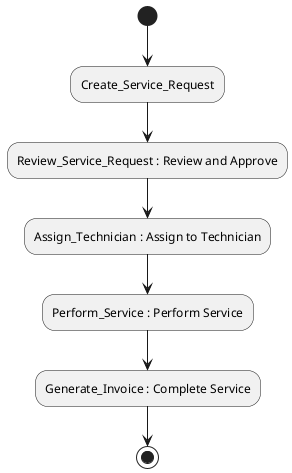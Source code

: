 @startuml

(*) --> Create_Service_Request
--> Review_Service_Request : Review and Approve
--> Assign_Technician : Assign to Technician
--> Perform_Service : Perform Service
--> Generate_Invoice : Complete Service
--> (*)

@enduml
